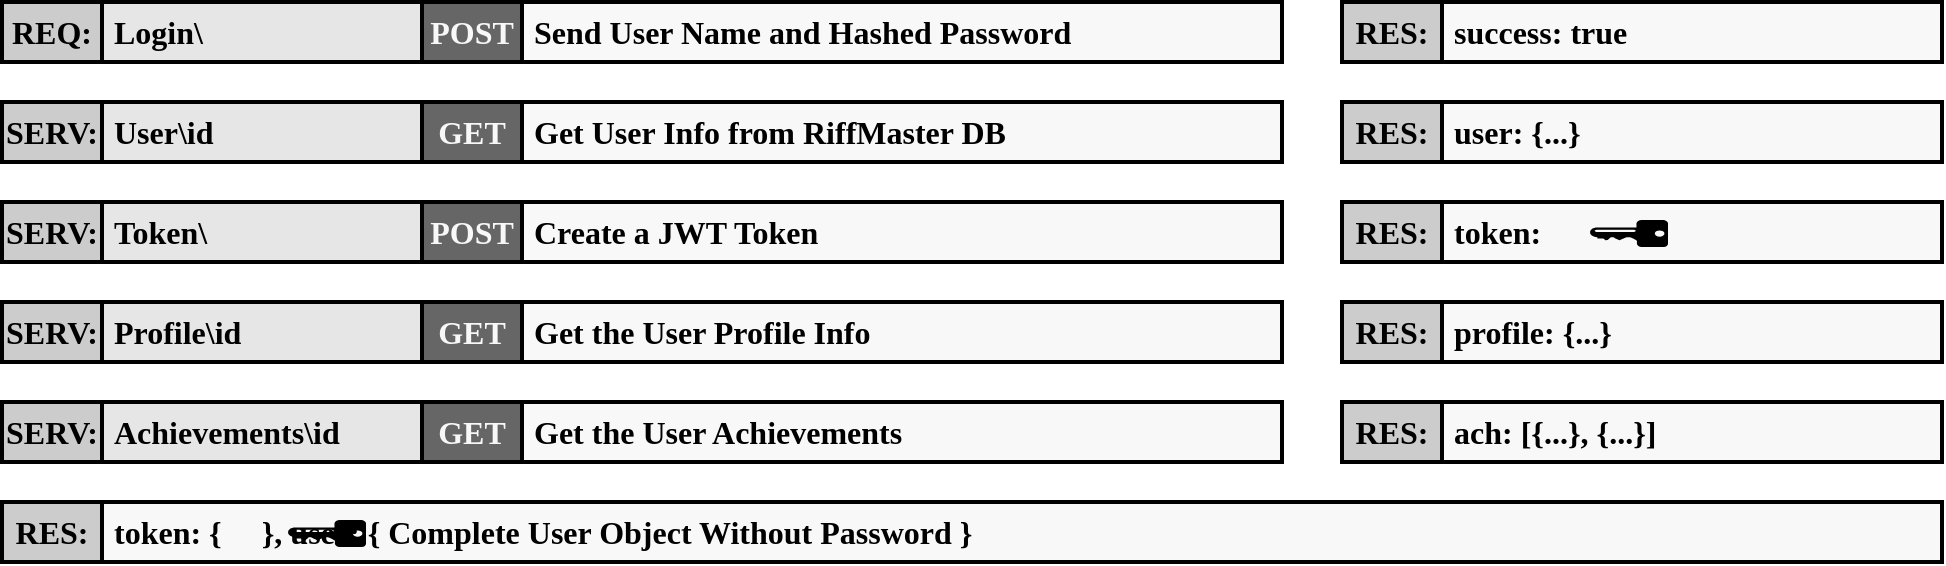 <mxfile version="20.8.10" type="device"><diagram name="Page-1" id="n9II3YxxVbv2fG0LzHGN"><mxGraphModel dx="2247" dy="870" grid="1" gridSize="10" guides="1" tooltips="1" connect="1" arrows="1" fold="1" page="1" pageScale="1" pageWidth="827" pageHeight="1169" math="0" shadow="0"><root><mxCell id="0"/><mxCell id="1" parent="0"/><mxCell id="b1dYfz-CaES38CzQjE94-1" value="&amp;nbsp;Login\" style="rounded=0;whiteSpace=wrap;html=1;fillColor=#E6E6E6;fontSize=16;fontFamily=Fira Code;fontSource=https%3A%2F%2Ffonts.googleapis.com%2Fcss%3Ffamily%3DFira%2BCode;fontStyle=1;strokeWidth=2;align=left;" vertex="1" parent="1"><mxGeometry x="50" y="130" width="160" height="30" as="geometry"/></mxCell><mxCell id="b1dYfz-CaES38CzQjE94-2" value="POST" style="rounded=0;whiteSpace=wrap;html=1;fillColor=#666666;fontSize=16;fontFamily=Fira Code;fontSource=https%3A%2F%2Ffonts.googleapis.com%2Fcss%3Ffamily%3DFira%2BCode;fontStyle=1;strokeWidth=2;strokeColor=default;fontColor=#F8F8F8;" vertex="1" parent="1"><mxGeometry x="210" y="130" width="50" height="30" as="geometry"/></mxCell><mxCell id="b1dYfz-CaES38CzQjE94-7" value="&amp;nbsp;Send User Name and Hashed Password" style="rounded=0;whiteSpace=wrap;html=1;fillColor=#F8F8F8;fontSize=16;fontFamily=Fira Code;fontSource=https%3A%2F%2Ffonts.googleapis.com%2Fcss%3Ffamily%3DFira%2BCode;fontStyle=1;strokeWidth=2;align=left;strokeColor=default;" vertex="1" parent="1"><mxGeometry x="260" y="130" width="380" height="30" as="geometry"/></mxCell><mxCell id="b1dYfz-CaES38CzQjE94-8" value="REQ:" style="rounded=0;whiteSpace=wrap;html=1;fillColor=#CCCCCC;fontSize=16;fontFamily=Fira Code;fontSource=https%3A%2F%2Ffonts.googleapis.com%2Fcss%3Ffamily%3DFira%2BCode;fontStyle=1;strokeWidth=2;strokeColor=default;fontColor=#000000;" vertex="1" parent="1"><mxGeometry y="130" width="50" height="30" as="geometry"/></mxCell><mxCell id="b1dYfz-CaES38CzQjE94-9" value="RES:" style="rounded=0;whiteSpace=wrap;html=1;fillColor=#CCCCCC;fontSize=16;fontFamily=Fira Code;fontSource=https%3A%2F%2Ffonts.googleapis.com%2Fcss%3Ffamily%3DFira%2BCode;fontStyle=1;strokeWidth=2;strokeColor=default;fontColor=#000000;" vertex="1" parent="1"><mxGeometry x="670" y="130" width="50" height="30" as="geometry"/></mxCell><mxCell id="b1dYfz-CaES38CzQjE94-10" value="&amp;nbsp;success: true" style="rounded=0;whiteSpace=wrap;html=1;fillColor=#F8F8F8;fontSize=16;fontFamily=Fira Code;fontSource=https%3A%2F%2Ffonts.googleapis.com%2Fcss%3Ffamily%3DFira%2BCode;fontStyle=1;strokeWidth=2;align=left;strokeColor=default;" vertex="1" parent="1"><mxGeometry x="720" y="130" width="250" height="30" as="geometry"/></mxCell><mxCell id="b1dYfz-CaES38CzQjE94-12" value="&amp;nbsp;User\id" style="rounded=0;whiteSpace=wrap;html=1;fillColor=#E6E6E6;fontSize=16;fontFamily=Fira Code;fontSource=https%3A%2F%2Ffonts.googleapis.com%2Fcss%3Ffamily%3DFira%2BCode;fontStyle=1;strokeWidth=2;align=left;" vertex="1" parent="1"><mxGeometry x="50" y="180" width="160" height="30" as="geometry"/></mxCell><mxCell id="b1dYfz-CaES38CzQjE94-13" value="GET" style="rounded=0;whiteSpace=wrap;html=1;fillColor=#666666;fontSize=16;fontFamily=Fira Code;fontSource=https%3A%2F%2Ffonts.googleapis.com%2Fcss%3Ffamily%3DFira%2BCode;fontStyle=1;strokeWidth=2;strokeColor=default;fontColor=#F8F8F8;" vertex="1" parent="1"><mxGeometry x="210" y="180" width="50" height="30" as="geometry"/></mxCell><mxCell id="b1dYfz-CaES38CzQjE94-14" value="&amp;nbsp;Get User Info from RiffMaster DB" style="rounded=0;whiteSpace=wrap;html=1;fillColor=#F8F8F8;fontSize=16;fontFamily=Fira Code;fontSource=https%3A%2F%2Ffonts.googleapis.com%2Fcss%3Ffamily%3DFira%2BCode;fontStyle=1;strokeWidth=2;align=left;strokeColor=default;" vertex="1" parent="1"><mxGeometry x="260" y="180" width="380" height="30" as="geometry"/></mxCell><mxCell id="b1dYfz-CaES38CzQjE94-15" value="SERV:" style="rounded=0;whiteSpace=wrap;html=1;fillColor=#CCCCCC;fontSize=16;fontFamily=Fira Code;fontSource=https%3A%2F%2Ffonts.googleapis.com%2Fcss%3Ffamily%3DFira%2BCode;fontStyle=1;strokeWidth=2;strokeColor=default;fontColor=#000000;" vertex="1" parent="1"><mxGeometry y="180" width="50" height="30" as="geometry"/></mxCell><mxCell id="b1dYfz-CaES38CzQjE94-16" value="RES:" style="rounded=0;whiteSpace=wrap;html=1;fillColor=#CCCCCC;fontSize=16;fontFamily=Fira Code;fontSource=https%3A%2F%2Ffonts.googleapis.com%2Fcss%3Ffamily%3DFira%2BCode;fontStyle=1;strokeWidth=2;strokeColor=default;fontColor=#000000;" vertex="1" parent="1"><mxGeometry x="670" y="180" width="50" height="30" as="geometry"/></mxCell><mxCell id="b1dYfz-CaES38CzQjE94-17" value="&amp;nbsp;user: {...}" style="rounded=0;whiteSpace=wrap;html=1;fillColor=#F8F8F8;fontSize=16;fontFamily=Fira Code;fontSource=https%3A%2F%2Ffonts.googleapis.com%2Fcss%3Ffamily%3DFira%2BCode;fontStyle=1;strokeWidth=2;align=left;strokeColor=default;" vertex="1" parent="1"><mxGeometry x="720" y="180" width="250" height="30" as="geometry"/></mxCell><mxCell id="b1dYfz-CaES38CzQjE94-22" value="&amp;nbsp;Token\" style="rounded=0;whiteSpace=wrap;html=1;fillColor=#E6E6E6;fontSize=16;fontFamily=Fira Code;fontSource=https%3A%2F%2Ffonts.googleapis.com%2Fcss%3Ffamily%3DFira%2BCode;fontStyle=1;strokeWidth=2;align=left;" vertex="1" parent="1"><mxGeometry x="50" y="230" width="160" height="30" as="geometry"/></mxCell><mxCell id="b1dYfz-CaES38CzQjE94-23" value="POST" style="rounded=0;whiteSpace=wrap;html=1;fillColor=#666666;fontSize=16;fontFamily=Fira Code;fontSource=https%3A%2F%2Ffonts.googleapis.com%2Fcss%3Ffamily%3DFira%2BCode;fontStyle=1;strokeWidth=2;strokeColor=default;fontColor=#F8F8F8;" vertex="1" parent="1"><mxGeometry x="210" y="230" width="50" height="30" as="geometry"/></mxCell><mxCell id="b1dYfz-CaES38CzQjE94-24" value="&amp;nbsp;Create a JWT Token" style="rounded=0;whiteSpace=wrap;html=1;fillColor=#F8F8F8;fontSize=16;fontFamily=Fira Code;fontSource=https%3A%2F%2Ffonts.googleapis.com%2Fcss%3Ffamily%3DFira%2BCode;fontStyle=1;strokeWidth=2;align=left;strokeColor=default;" vertex="1" parent="1"><mxGeometry x="260" y="230" width="380" height="30" as="geometry"/></mxCell><mxCell id="b1dYfz-CaES38CzQjE94-25" value="SERV:" style="rounded=0;whiteSpace=wrap;html=1;fillColor=#CCCCCC;fontSize=16;fontFamily=Fira Code;fontSource=https%3A%2F%2Ffonts.googleapis.com%2Fcss%3Ffamily%3DFira%2BCode;fontStyle=1;strokeWidth=2;strokeColor=default;fontColor=#000000;" vertex="1" parent="1"><mxGeometry y="230" width="50" height="30" as="geometry"/></mxCell><mxCell id="b1dYfz-CaES38CzQjE94-26" value="RES:" style="rounded=0;whiteSpace=wrap;html=1;fillColor=#CCCCCC;fontSize=16;fontFamily=Fira Code;fontSource=https%3A%2F%2Ffonts.googleapis.com%2Fcss%3Ffamily%3DFira%2BCode;fontStyle=1;strokeWidth=2;strokeColor=default;fontColor=#000000;" vertex="1" parent="1"><mxGeometry x="670" y="230" width="50" height="30" as="geometry"/></mxCell><mxCell id="b1dYfz-CaES38CzQjE94-27" value="&amp;nbsp;token:&amp;nbsp;" style="rounded=0;whiteSpace=wrap;html=1;fillColor=#F8F8F8;fontSize=16;fontFamily=Fira Code;fontSource=https%3A%2F%2Ffonts.googleapis.com%2Fcss%3Ffamily%3DFira%2BCode;fontStyle=1;strokeWidth=2;align=left;strokeColor=default;" vertex="1" parent="1"><mxGeometry x="720" y="230" width="250" height="30" as="geometry"/></mxCell><mxCell id="b1dYfz-CaES38CzQjE94-28" value="" style="sketch=0;aspect=fixed;pointerEvents=1;shadow=0;dashed=0;html=1;strokeColor=none;labelPosition=center;verticalLabelPosition=bottom;verticalAlign=top;align=center;fillColor=#000000;shape=mxgraph.mscae.enterprise.key_permissions;strokeWidth=2;fontColor=#000000;rotation=90;" vertex="1" parent="1"><mxGeometry x="806.73" y="226.27" width="13.53" height="39" as="geometry"/></mxCell><mxCell id="b1dYfz-CaES38CzQjE94-29" value="&amp;nbsp;Profile\id" style="rounded=0;whiteSpace=wrap;html=1;fillColor=#E6E6E6;fontSize=16;fontFamily=Fira Code;fontSource=https%3A%2F%2Ffonts.googleapis.com%2Fcss%3Ffamily%3DFira%2BCode;fontStyle=1;strokeWidth=2;align=left;" vertex="1" parent="1"><mxGeometry x="50" y="280" width="160" height="30" as="geometry"/></mxCell><mxCell id="b1dYfz-CaES38CzQjE94-30" value="GET" style="rounded=0;whiteSpace=wrap;html=1;fillColor=#666666;fontSize=16;fontFamily=Fira Code;fontSource=https%3A%2F%2Ffonts.googleapis.com%2Fcss%3Ffamily%3DFira%2BCode;fontStyle=1;strokeWidth=2;strokeColor=default;fontColor=#F8F8F8;" vertex="1" parent="1"><mxGeometry x="210" y="280" width="50" height="30" as="geometry"/></mxCell><mxCell id="b1dYfz-CaES38CzQjE94-31" value="&amp;nbsp;Get the User Profile Info" style="rounded=0;whiteSpace=wrap;html=1;fillColor=#F8F8F8;fontSize=16;fontFamily=Fira Code;fontSource=https%3A%2F%2Ffonts.googleapis.com%2Fcss%3Ffamily%3DFira%2BCode;fontStyle=1;strokeWidth=2;align=left;strokeColor=default;" vertex="1" parent="1"><mxGeometry x="260" y="280" width="380" height="30" as="geometry"/></mxCell><mxCell id="b1dYfz-CaES38CzQjE94-32" value="SERV:" style="rounded=0;whiteSpace=wrap;html=1;fillColor=#CCCCCC;fontSize=16;fontFamily=Fira Code;fontSource=https%3A%2F%2Ffonts.googleapis.com%2Fcss%3Ffamily%3DFira%2BCode;fontStyle=1;strokeWidth=2;strokeColor=default;fontColor=#000000;" vertex="1" parent="1"><mxGeometry y="280" width="50" height="30" as="geometry"/></mxCell><mxCell id="b1dYfz-CaES38CzQjE94-33" value="RES:" style="rounded=0;whiteSpace=wrap;html=1;fillColor=#CCCCCC;fontSize=16;fontFamily=Fira Code;fontSource=https%3A%2F%2Ffonts.googleapis.com%2Fcss%3Ffamily%3DFira%2BCode;fontStyle=1;strokeWidth=2;strokeColor=default;fontColor=#000000;" vertex="1" parent="1"><mxGeometry x="670" y="280" width="50" height="30" as="geometry"/></mxCell><mxCell id="b1dYfz-CaES38CzQjE94-34" value="&amp;nbsp;profile: {...}" style="rounded=0;whiteSpace=wrap;html=1;fillColor=#F8F8F8;fontSize=16;fontFamily=Fira Code;fontSource=https%3A%2F%2Ffonts.googleapis.com%2Fcss%3Ffamily%3DFira%2BCode;fontStyle=1;strokeWidth=2;align=left;strokeColor=default;" vertex="1" parent="1"><mxGeometry x="720" y="280" width="250" height="30" as="geometry"/></mxCell><mxCell id="b1dYfz-CaES38CzQjE94-36" value="&amp;nbsp;Achievements\id" style="rounded=0;whiteSpace=wrap;html=1;fillColor=#E6E6E6;fontSize=16;fontFamily=Fira Code;fontSource=https%3A%2F%2Ffonts.googleapis.com%2Fcss%3Ffamily%3DFira%2BCode;fontStyle=1;strokeWidth=2;align=left;" vertex="1" parent="1"><mxGeometry x="50" y="330" width="160" height="30" as="geometry"/></mxCell><mxCell id="b1dYfz-CaES38CzQjE94-37" value="GET" style="rounded=0;whiteSpace=wrap;html=1;fillColor=#666666;fontSize=16;fontFamily=Fira Code;fontSource=https%3A%2F%2Ffonts.googleapis.com%2Fcss%3Ffamily%3DFira%2BCode;fontStyle=1;strokeWidth=2;strokeColor=default;fontColor=#F8F8F8;" vertex="1" parent="1"><mxGeometry x="210" y="330" width="50" height="30" as="geometry"/></mxCell><mxCell id="b1dYfz-CaES38CzQjE94-38" value="&amp;nbsp;Get the User Achievements" style="rounded=0;whiteSpace=wrap;html=1;fillColor=#F8F8F8;fontSize=16;fontFamily=Fira Code;fontSource=https%3A%2F%2Ffonts.googleapis.com%2Fcss%3Ffamily%3DFira%2BCode;fontStyle=1;strokeWidth=2;align=left;strokeColor=default;" vertex="1" parent="1"><mxGeometry x="260" y="330" width="380" height="30" as="geometry"/></mxCell><mxCell id="b1dYfz-CaES38CzQjE94-39" value="SERV:" style="rounded=0;whiteSpace=wrap;html=1;fillColor=#CCCCCC;fontSize=16;fontFamily=Fira Code;fontSource=https%3A%2F%2Ffonts.googleapis.com%2Fcss%3Ffamily%3DFira%2BCode;fontStyle=1;strokeWidth=2;strokeColor=default;fontColor=#000000;" vertex="1" parent="1"><mxGeometry y="330" width="50" height="30" as="geometry"/></mxCell><mxCell id="b1dYfz-CaES38CzQjE94-40" value="RES:" style="rounded=0;whiteSpace=wrap;html=1;fillColor=#CCCCCC;fontSize=16;fontFamily=Fira Code;fontSource=https%3A%2F%2Ffonts.googleapis.com%2Fcss%3Ffamily%3DFira%2BCode;fontStyle=1;strokeWidth=2;strokeColor=default;fontColor=#000000;" vertex="1" parent="1"><mxGeometry x="670" y="330" width="50" height="30" as="geometry"/></mxCell><mxCell id="b1dYfz-CaES38CzQjE94-41" value="&amp;nbsp;ach: [{...}, {...}]" style="rounded=0;whiteSpace=wrap;html=1;fillColor=#F8F8F8;fontSize=16;fontFamily=Fira Code;fontSource=https%3A%2F%2Ffonts.googleapis.com%2Fcss%3Ffamily%3DFira%2BCode;fontStyle=1;strokeWidth=2;align=left;strokeColor=default;" vertex="1" parent="1"><mxGeometry x="720" y="330" width="250" height="30" as="geometry"/></mxCell><mxCell id="b1dYfz-CaES38CzQjE94-45" value="" style="edgeStyle=orthogonalEdgeStyle;rounded=0;orthogonalLoop=1;jettySize=auto;html=1;fontColor=#000000;" edge="1" parent="1" source="b1dYfz-CaES38CzQjE94-42" target="b1dYfz-CaES38CzQjE94-44"><mxGeometry relative="1" as="geometry"/></mxCell><mxCell id="b1dYfz-CaES38CzQjE94-42" value="RES:" style="rounded=0;whiteSpace=wrap;html=1;fillColor=#CCCCCC;fontSize=16;fontFamily=Fira Code;fontSource=https%3A%2F%2Ffonts.googleapis.com%2Fcss%3Ffamily%3DFira%2BCode;fontStyle=1;strokeWidth=2;strokeColor=default;fontColor=#000000;" vertex="1" parent="1"><mxGeometry y="380" width="50" height="30" as="geometry"/></mxCell><mxCell id="b1dYfz-CaES38CzQjE94-43" value="&amp;nbsp;token: {&amp;nbsp; &amp;nbsp; &amp;nbsp;}, user: { Complete User Object Without Password }" style="rounded=0;whiteSpace=wrap;html=1;fillColor=#F8F8F8;fontSize=16;fontFamily=Fira Code;fontSource=https%3A%2F%2Ffonts.googleapis.com%2Fcss%3Ffamily%3DFira%2BCode;fontStyle=1;strokeWidth=2;align=left;strokeColor=default;" vertex="1" parent="1"><mxGeometry x="50" y="380" width="920" height="30" as="geometry"/></mxCell><mxCell id="b1dYfz-CaES38CzQjE94-44" value="" style="sketch=0;aspect=fixed;pointerEvents=1;shadow=0;dashed=0;html=1;strokeColor=none;labelPosition=center;verticalLabelPosition=bottom;verticalAlign=top;align=center;fillColor=#000000;shape=mxgraph.mscae.enterprise.key_permissions;strokeWidth=2;fontColor=#000000;rotation=90;" vertex="1" parent="1"><mxGeometry x="155.73" y="376.27" width="13.53" height="39" as="geometry"/></mxCell></root></mxGraphModel></diagram></mxfile>